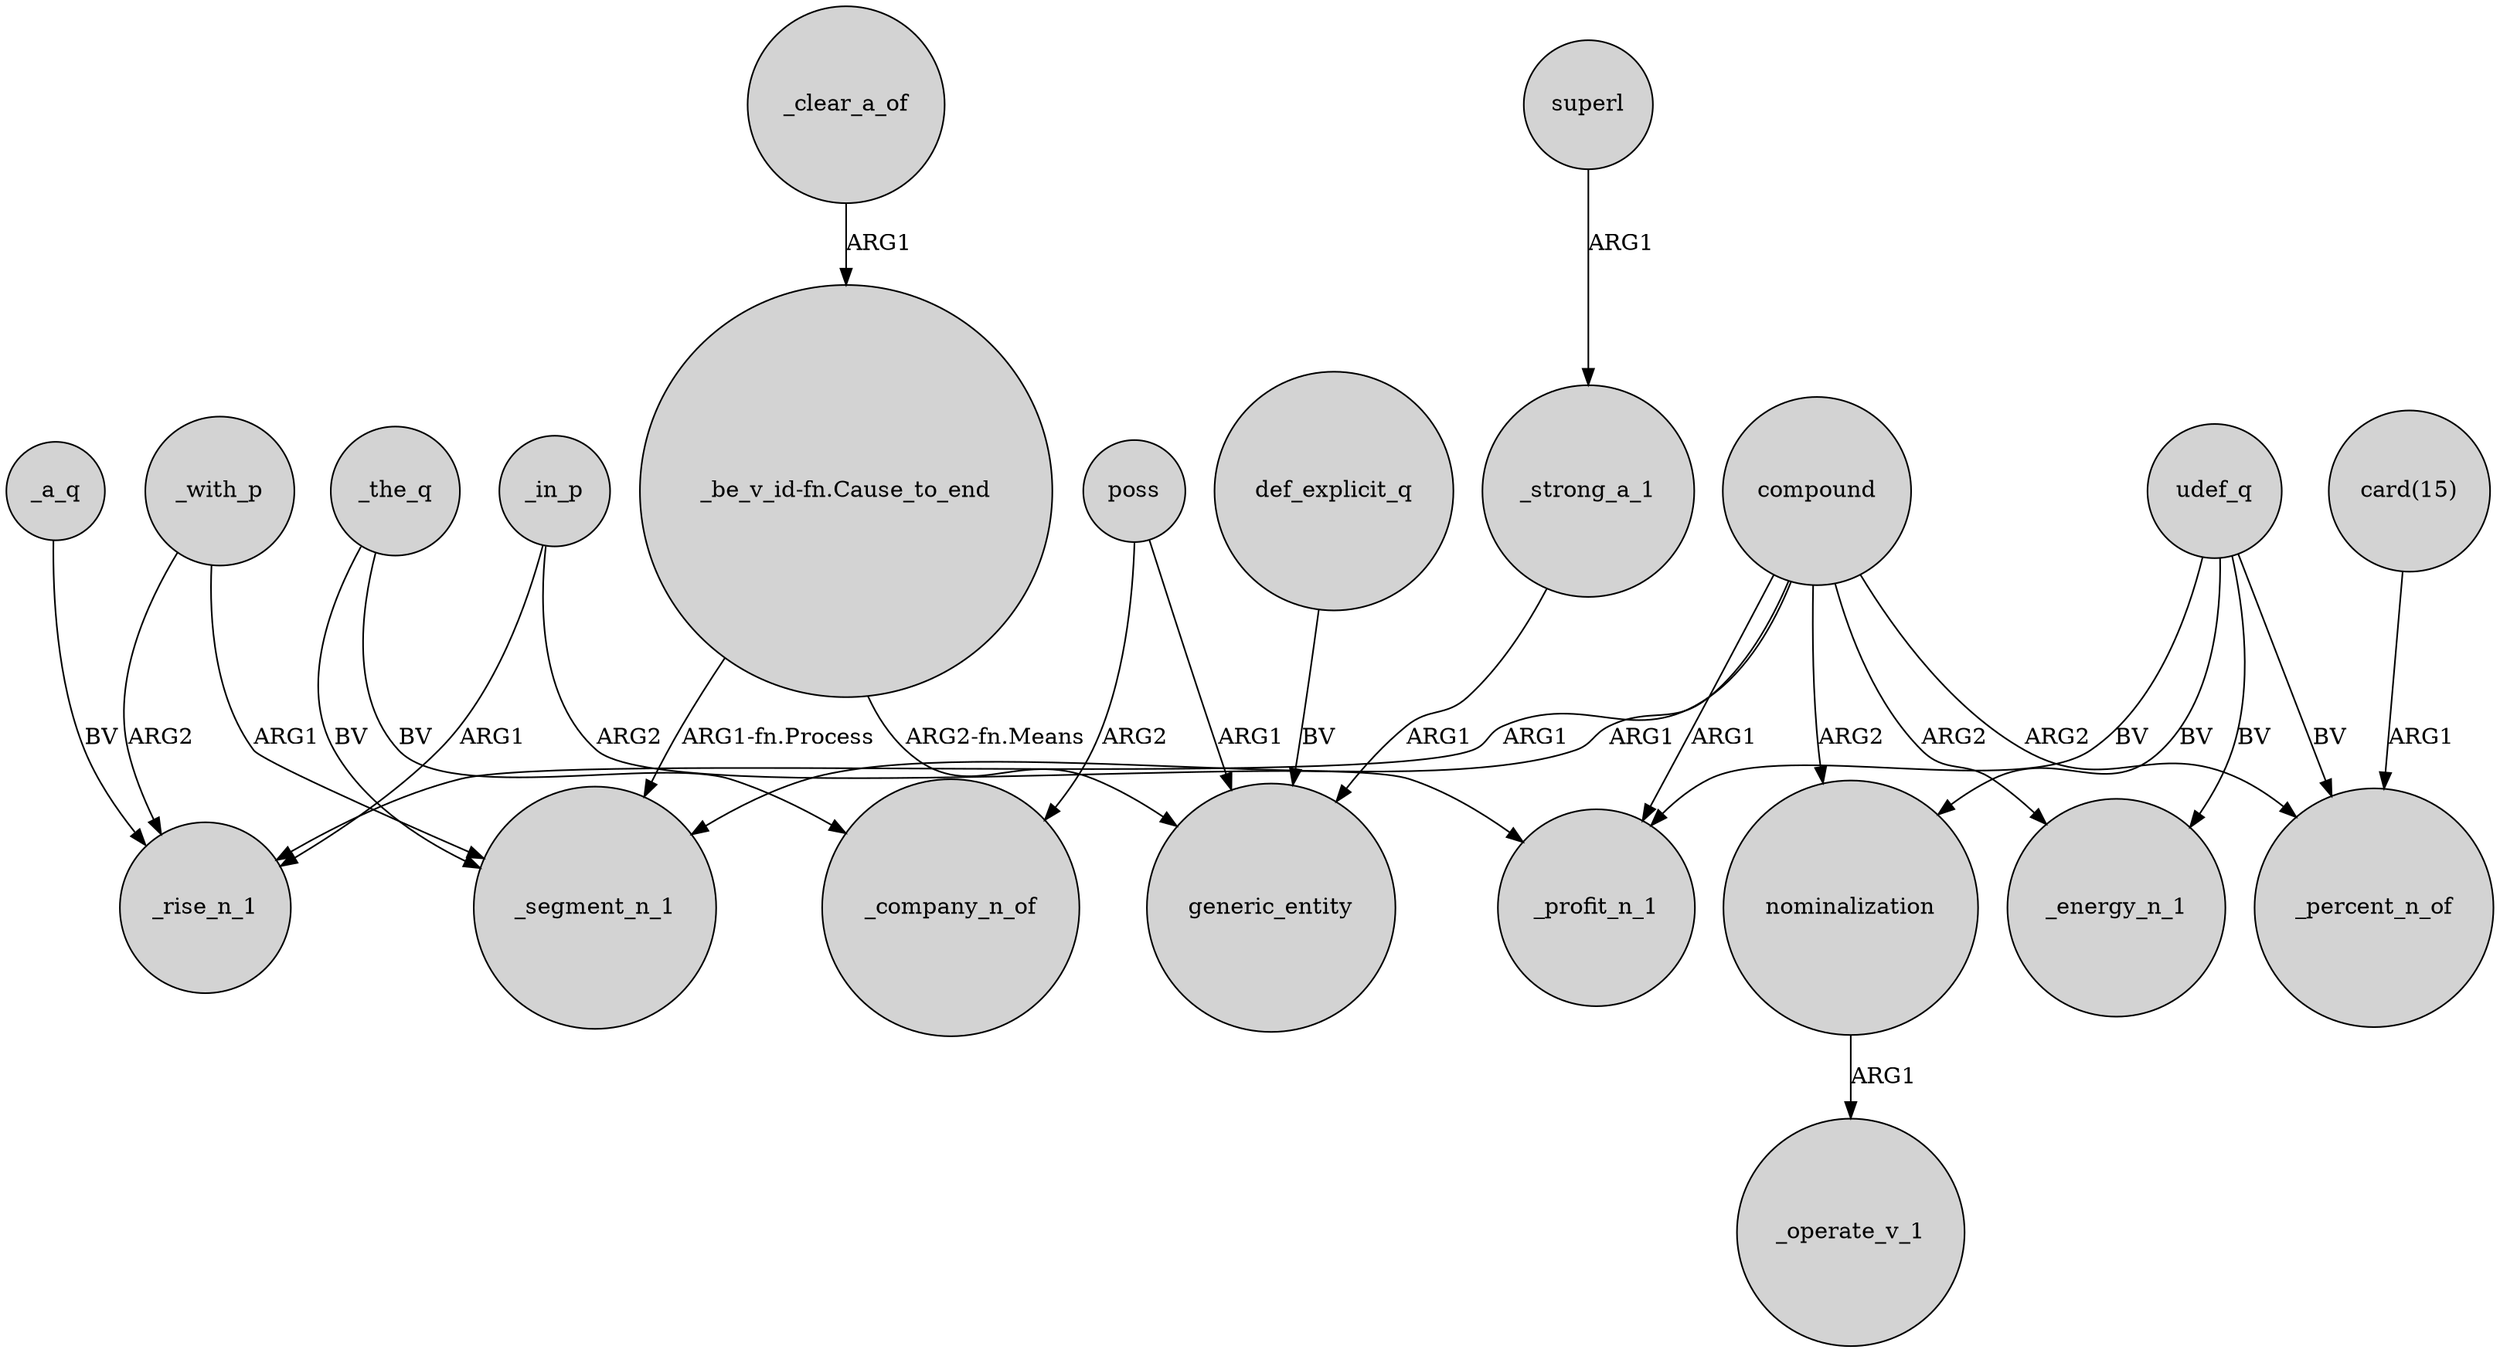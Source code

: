 digraph {
	node [shape=circle style=filled]
	_a_q -> _rise_n_1 [label=BV]
	def_explicit_q -> generic_entity [label=BV]
	compound -> _rise_n_1 [label=ARG1]
	_with_p -> _segment_n_1 [label=ARG1]
	"_be_v_id-fn.Cause_to_end" -> _segment_n_1 [label="ARG1-fn.Process"]
	compound -> _segment_n_1 [label=ARG1]
	_with_p -> _rise_n_1 [label=ARG2]
	udef_q -> nominalization [label=BV]
	superl -> _strong_a_1 [label=ARG1]
	nominalization -> _operate_v_1 [label=ARG1]
	udef_q -> _profit_n_1 [label=BV]
	_in_p -> _profit_n_1 [label=ARG2]
	poss -> generic_entity [label=ARG1]
	compound -> nominalization [label=ARG2]
	poss -> _company_n_of [label=ARG2]
	udef_q -> _energy_n_1 [label=BV]
	udef_q -> _percent_n_of [label=BV]
	compound -> _percent_n_of [label=ARG2]
	_clear_a_of -> "_be_v_id-fn.Cause_to_end" [label=ARG1]
	compound -> _profit_n_1 [label=ARG1]
	_strong_a_1 -> generic_entity [label=ARG1]
	"card(15)" -> _percent_n_of [label=ARG1]
	_the_q -> _segment_n_1 [label=BV]
	"_be_v_id-fn.Cause_to_end" -> generic_entity [label="ARG2-fn.Means"]
	compound -> _energy_n_1 [label=ARG2]
	_in_p -> _rise_n_1 [label=ARG1]
	_the_q -> _company_n_of [label=BV]
}
